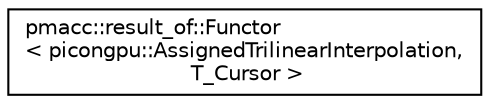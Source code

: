 digraph "Graphical Class Hierarchy"
{
 // LATEX_PDF_SIZE
  edge [fontname="Helvetica",fontsize="10",labelfontname="Helvetica",labelfontsize="10"];
  node [fontname="Helvetica",fontsize="10",shape=record];
  rankdir="LR";
  Node0 [label="pmacc::result_of::Functor\l\< picongpu::AssignedTrilinearInterpolation,\l T_Cursor \>",height=0.2,width=0.4,color="black", fillcolor="white", style="filled",URL="$structpmacc_1_1result__of_1_1_functor_3_01picongpu_1_1_assigned_trilinear_interpolation_00_01_t___cursor_01_4.html",tooltip=" "];
}
